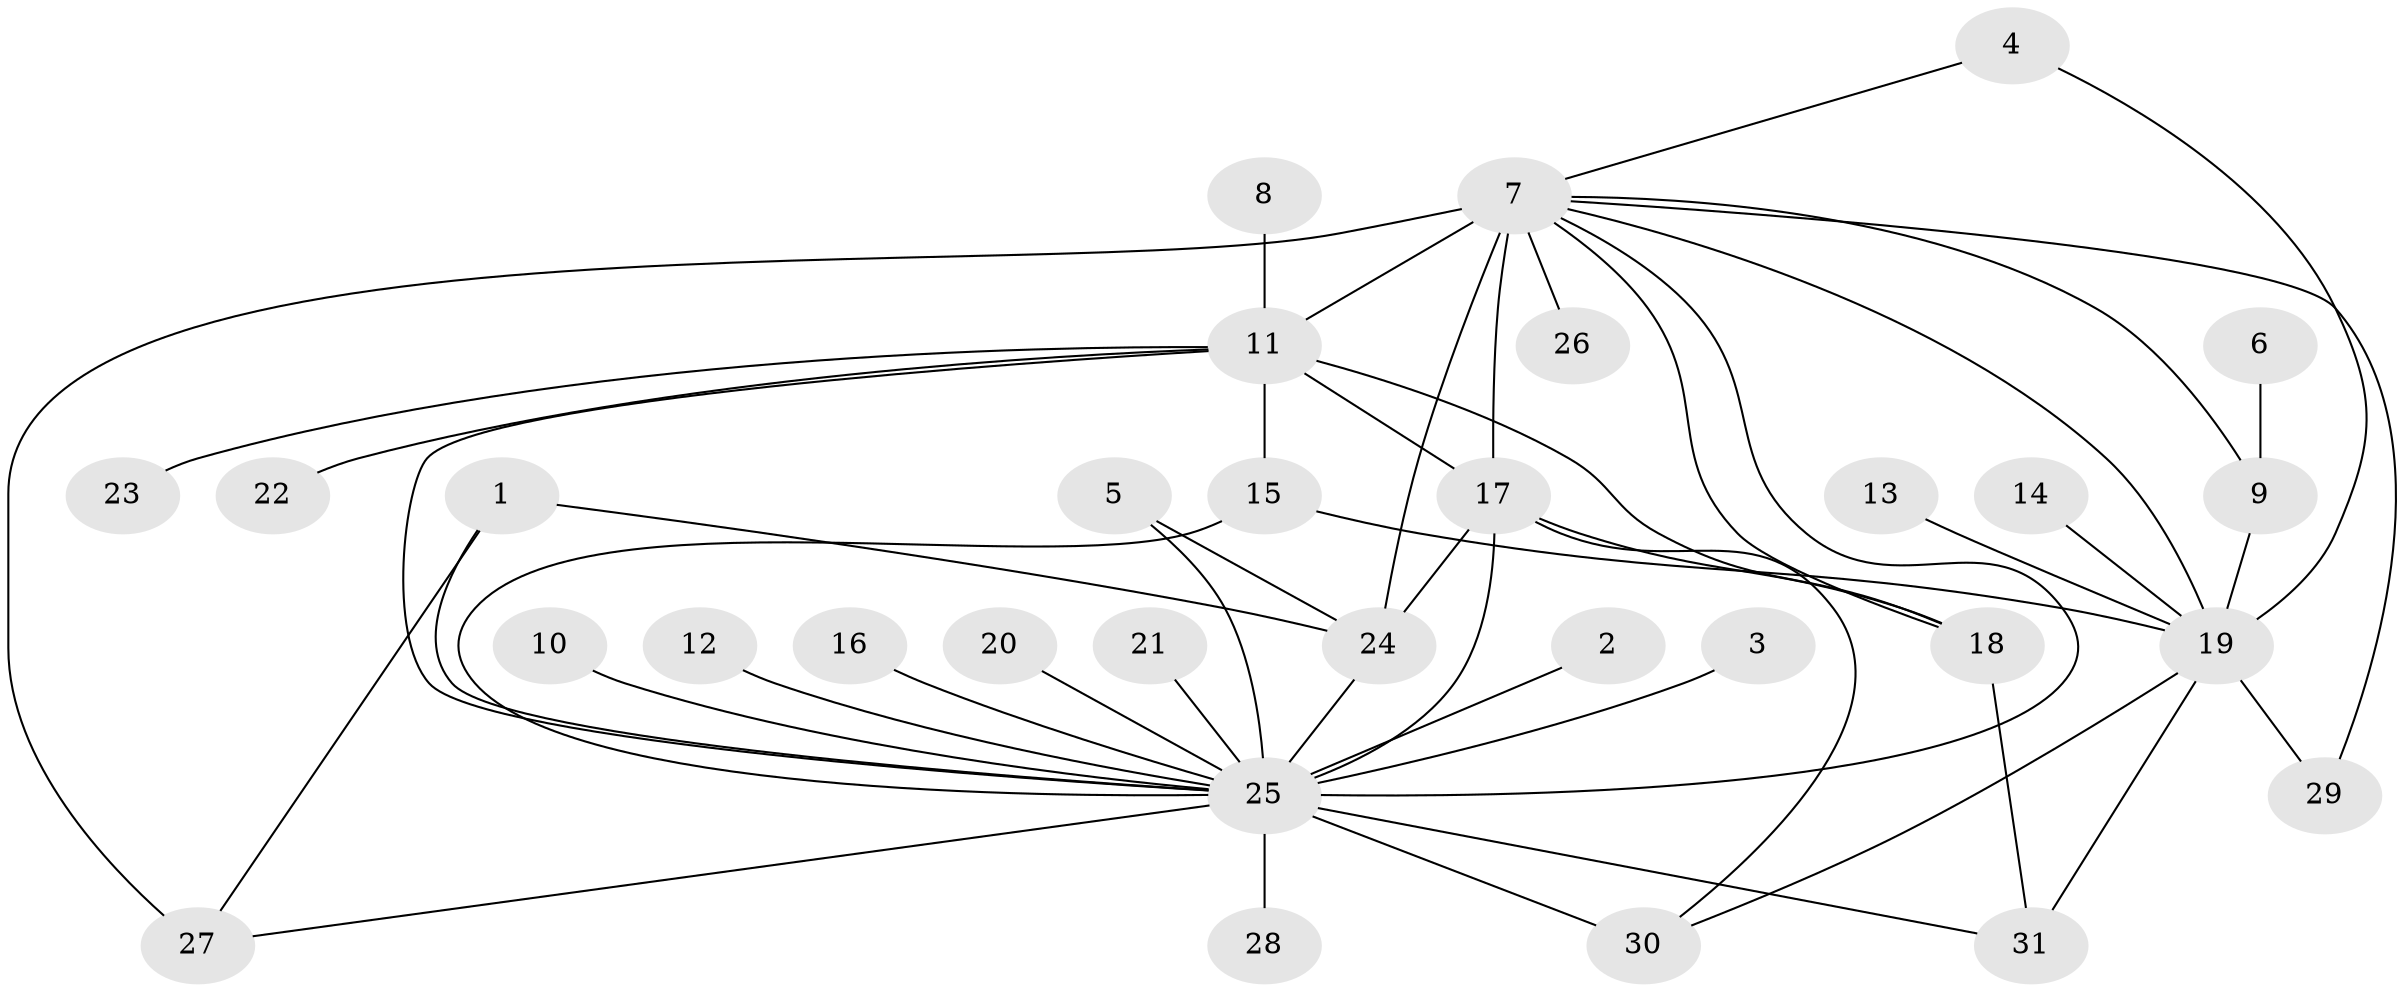 // original degree distribution, {28: 0.009900990099009901, 5: 0.0594059405940594, 6: 0.04950495049504951, 4: 0.0594059405940594, 3: 0.09900990099009901, 13: 0.019801980198019802, 2: 0.24752475247524752, 1: 0.44554455445544555, 7: 0.009900990099009901}
// Generated by graph-tools (version 1.1) at 2025/36/03/04/25 23:36:46]
// undirected, 31 vertices, 50 edges
graph export_dot {
  node [color=gray90,style=filled];
  1;
  2;
  3;
  4;
  5;
  6;
  7;
  8;
  9;
  10;
  11;
  12;
  13;
  14;
  15;
  16;
  17;
  18;
  19;
  20;
  21;
  22;
  23;
  24;
  25;
  26;
  27;
  28;
  29;
  30;
  31;
  1 -- 24 [weight=1.0];
  1 -- 25 [weight=1.0];
  1 -- 27 [weight=1.0];
  2 -- 25 [weight=1.0];
  3 -- 25 [weight=1.0];
  4 -- 7 [weight=1.0];
  4 -- 19 [weight=1.0];
  5 -- 24 [weight=1.0];
  5 -- 25 [weight=1.0];
  6 -- 9 [weight=1.0];
  7 -- 9 [weight=1.0];
  7 -- 11 [weight=1.0];
  7 -- 17 [weight=1.0];
  7 -- 18 [weight=1.0];
  7 -- 19 [weight=1.0];
  7 -- 24 [weight=4.0];
  7 -- 25 [weight=1.0];
  7 -- 26 [weight=1.0];
  7 -- 27 [weight=1.0];
  7 -- 29 [weight=1.0];
  8 -- 11 [weight=1.0];
  9 -- 19 [weight=2.0];
  10 -- 25 [weight=1.0];
  11 -- 15 [weight=1.0];
  11 -- 17 [weight=2.0];
  11 -- 18 [weight=1.0];
  11 -- 22 [weight=1.0];
  11 -- 23 [weight=1.0];
  11 -- 25 [weight=1.0];
  12 -- 25 [weight=1.0];
  13 -- 19 [weight=1.0];
  14 -- 19 [weight=1.0];
  15 -- 19 [weight=1.0];
  15 -- 25 [weight=2.0];
  16 -- 25 [weight=1.0];
  17 -- 18 [weight=1.0];
  17 -- 24 [weight=3.0];
  17 -- 25 [weight=1.0];
  17 -- 30 [weight=1.0];
  18 -- 31 [weight=1.0];
  19 -- 29 [weight=1.0];
  19 -- 30 [weight=1.0];
  19 -- 31 [weight=1.0];
  20 -- 25 [weight=1.0];
  21 -- 25 [weight=1.0];
  24 -- 25 [weight=3.0];
  25 -- 27 [weight=1.0];
  25 -- 28 [weight=1.0];
  25 -- 30 [weight=2.0];
  25 -- 31 [weight=1.0];
}

